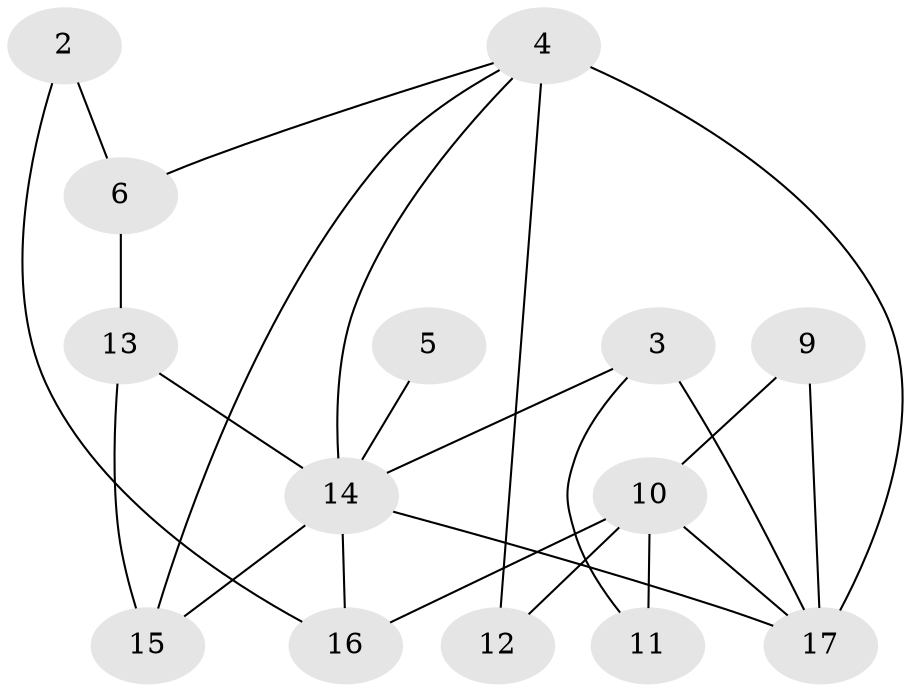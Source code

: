 // original degree distribution, {2: 0.2857142857142857, 1: 0.21428571428571427, 4: 0.21428571428571427, 0: 0.03571428571428571, 3: 0.14285714285714285, 5: 0.07142857142857142, 6: 0.03571428571428571}
// Generated by graph-tools (version 1.1) at 2025/35/03/04/25 23:35:56]
// undirected, 14 vertices, 23 edges
graph export_dot {
  node [color=gray90,style=filled];
  2;
  3;
  4;
  5;
  6;
  9;
  10;
  11;
  12;
  13;
  14;
  15;
  16;
  17;
  2 -- 6 [weight=1.0];
  2 -- 16 [weight=1.0];
  3 -- 11 [weight=1.0];
  3 -- 14 [weight=1.0];
  3 -- 17 [weight=2.0];
  4 -- 6 [weight=1.0];
  4 -- 12 [weight=1.0];
  4 -- 14 [weight=1.0];
  4 -- 15 [weight=1.0];
  4 -- 17 [weight=3.0];
  5 -- 14 [weight=1.0];
  6 -- 13 [weight=1.0];
  9 -- 10 [weight=2.0];
  9 -- 17 [weight=2.0];
  10 -- 11 [weight=1.0];
  10 -- 12 [weight=1.0];
  10 -- 16 [weight=2.0];
  10 -- 17 [weight=1.0];
  13 -- 14 [weight=3.0];
  13 -- 15 [weight=1.0];
  14 -- 15 [weight=1.0];
  14 -- 16 [weight=1.0];
  14 -- 17 [weight=2.0];
}
